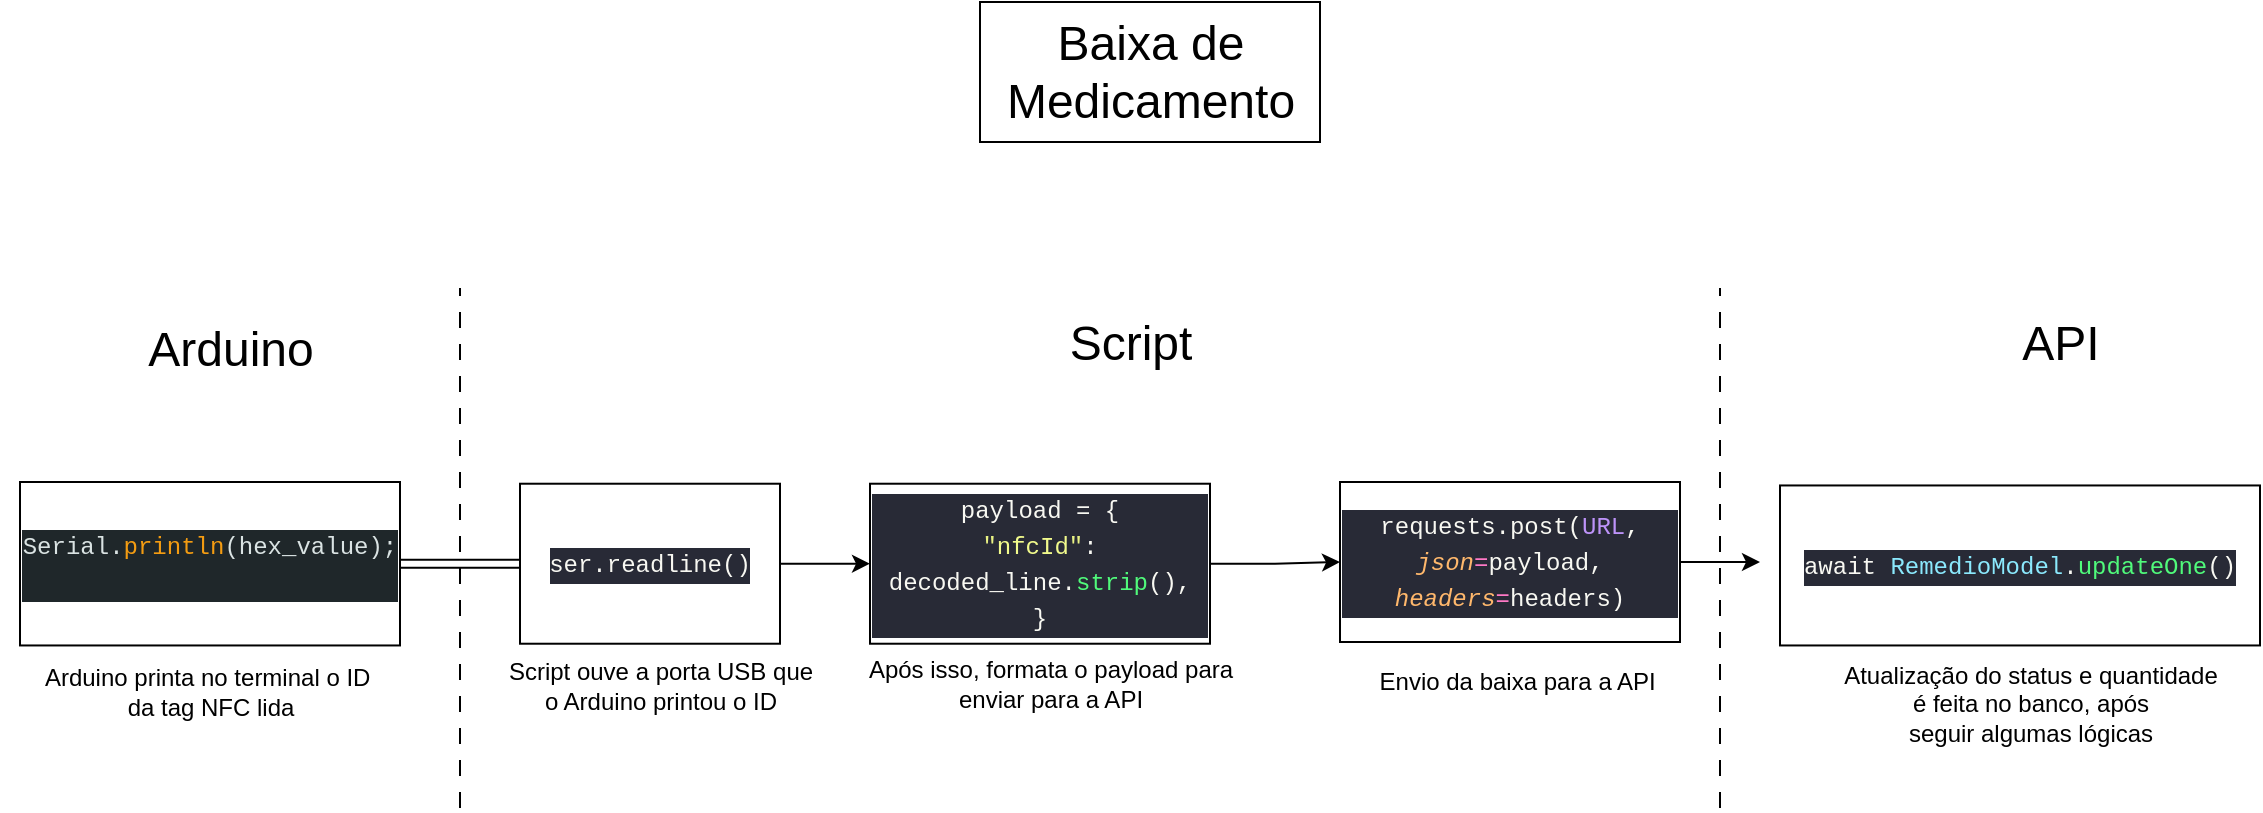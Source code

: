 <mxfile version="22.0.2" type="device">
  <diagram name="Page-1" id="Uutv_e023GWJRvH_tVWF">
    <mxGraphModel dx="1495" dy="1935" grid="1" gridSize="10" guides="1" tooltips="1" connect="1" arrows="1" fold="1" page="1" pageScale="1" pageWidth="850" pageHeight="1100" background="none" math="0" shadow="0">
      <root>
        <mxCell id="0" />
        <mxCell id="1" parent="0" />
        <mxCell id="SS3YMO9yG1wia0A45Ayx-47" style="rounded=0;orthogonalLoop=1;jettySize=auto;html=1;entryX=0;entryY=0.5;entryDx=0;entryDy=0;shape=link;" edge="1" parent="1" source="SS3YMO9yG1wia0A45Ayx-2" target="SS3YMO9yG1wia0A45Ayx-6">
          <mxGeometry relative="1" as="geometry">
            <mxPoint x="430" y="201" as="targetPoint" />
          </mxGeometry>
        </mxCell>
        <mxCell id="SS3YMO9yG1wia0A45Ayx-2" value="&lt;div style=&quot;color: rgb(218, 227, 227); background-color: rgb(31, 39, 42); font-family: Menlo, Monaco, &amp;quot;Courier New&amp;quot;, monospace; line-height: 18px;&quot;&gt;&lt;div&gt;    Serial.&lt;span style=&quot;color: #f39c12;&quot;&gt;println&lt;/span&gt;(hex_value);  &lt;/div&gt;&lt;br&gt;&lt;/div&gt;" style="rounded=0;whiteSpace=wrap;html=1;" vertex="1" parent="1">
          <mxGeometry x="190" y="160" width="190" height="81.73" as="geometry" />
        </mxCell>
        <mxCell id="SS3YMO9yG1wia0A45Ayx-3" value="&lt;font style=&quot;font-size: 24px;&quot;&gt;Baixa de &lt;br&gt;Medicamento&lt;/font&gt;" style="text;html=1;align=center;verticalAlign=middle;resizable=0;points=[];autosize=1;fillColor=none;strokeColor=default;" vertex="1" parent="1">
          <mxGeometry x="670" y="-80" width="170" height="70" as="geometry" />
        </mxCell>
        <mxCell id="SS3YMO9yG1wia0A45Ayx-50" style="edgeStyle=orthogonalEdgeStyle;rounded=0;orthogonalLoop=1;jettySize=auto;html=1;entryX=0;entryY=0.5;entryDx=0;entryDy=0;" edge="1" parent="1" source="SS3YMO9yG1wia0A45Ayx-6" target="SS3YMO9yG1wia0A45Ayx-48">
          <mxGeometry relative="1" as="geometry" />
        </mxCell>
        <mxCell id="SS3YMO9yG1wia0A45Ayx-6" value="&lt;div style=&quot;color: rgb(248, 248, 242); background-color: rgb(40, 42, 54); font-family: Menlo, Monaco, &amp;quot;Courier New&amp;quot;, monospace; line-height: 18px;&quot;&gt;&lt;div style=&quot;line-height: 18px;&quot;&gt;ser.readline()&lt;/div&gt;&lt;/div&gt;" style="rounded=0;whiteSpace=wrap;html=1;" vertex="1" parent="1">
          <mxGeometry x="440" y="160.86" width="130" height="80" as="geometry" />
        </mxCell>
        <mxCell id="SS3YMO9yG1wia0A45Ayx-7" value="" style="endArrow=none;html=1;rounded=0;dashed=1;dashPattern=8 8;" edge="1" parent="1">
          <mxGeometry width="50" height="50" relative="1" as="geometry">
            <mxPoint x="410" y="323" as="sourcePoint" />
            <mxPoint x="410" y="63" as="targetPoint" />
          </mxGeometry>
        </mxCell>
        <mxCell id="SS3YMO9yG1wia0A45Ayx-8" value="&lt;font style=&quot;font-size: 24px;&quot;&gt;Script&lt;/font&gt;" style="text;html=1;align=center;verticalAlign=middle;resizable=0;points=[];autosize=1;strokeColor=none;fillColor=none;" vertex="1" parent="1">
          <mxGeometry x="705" y="70.58" width="80" height="40" as="geometry" />
        </mxCell>
        <mxCell id="SS3YMO9yG1wia0A45Ayx-9" value="&lt;font style=&quot;font-size: 24px;&quot;&gt;Arduino&lt;br&gt;&lt;/font&gt;" style="text;html=1;align=center;verticalAlign=middle;resizable=0;points=[];autosize=1;strokeColor=none;fillColor=none;" vertex="1" parent="1">
          <mxGeometry x="240" y="73.98" width="110" height="40" as="geometry" />
        </mxCell>
        <mxCell id="SS3YMO9yG1wia0A45Ayx-12" value="Script ouve a porta USB que&lt;br&gt;o Arduino printou o ID" style="text;html=1;align=center;verticalAlign=middle;resizable=0;points=[];autosize=1;strokeColor=none;fillColor=none;" vertex="1" parent="1">
          <mxGeometry x="420" y="241.73" width="180" height="40" as="geometry" />
        </mxCell>
        <mxCell id="SS3YMO9yG1wia0A45Ayx-13" value="&lt;div style=&quot;color: rgb(248, 248, 242); background-color: rgb(40, 42, 54); font-family: Menlo, Monaco, &amp;quot;Courier New&amp;quot;, monospace; line-height: 18px;&quot;&gt;&lt;div style=&quot;line-height: 18px;&quot;&gt;&lt;div style=&quot;line-height: 18px;&quot;&gt;await &lt;span style=&quot;color: #8be9fd;&quot;&gt;RemedioModel&lt;/span&gt;.&lt;span style=&quot;color: #50fa7b;&quot;&gt;updateOne&lt;/span&gt;()&lt;/div&gt;&lt;/div&gt;&lt;/div&gt;" style="rounded=0;whiteSpace=wrap;html=1;" vertex="1" parent="1">
          <mxGeometry x="1070" y="161.73" width="240" height="80" as="geometry" />
        </mxCell>
        <mxCell id="SS3YMO9yG1wia0A45Ayx-15" value="Atualização do status e quantidade&lt;br&gt;é feita no banco, após&lt;br&gt;seguir algumas lógicas" style="text;html=1;align=center;verticalAlign=middle;resizable=0;points=[];autosize=1;strokeColor=none;fillColor=none;" vertex="1" parent="1">
          <mxGeometry x="1090" y="240.86" width="210" height="60" as="geometry" />
        </mxCell>
        <mxCell id="SS3YMO9yG1wia0A45Ayx-43" value="" style="shape=image;verticalLabelPosition=bottom;labelBackgroundColor=default;verticalAlign=top;aspect=fixed;imageAspect=0;image=https://brandslogos.com/wp-content/uploads/images/large/arduino-logo-1.png;" vertex="1" parent="1">
          <mxGeometry x="180" y="60.29" width="64.75" height="64.8" as="geometry" />
        </mxCell>
        <mxCell id="SS3YMO9yG1wia0A45Ayx-44" value="" style="shape=image;verticalLabelPosition=bottom;labelBackgroundColor=default;verticalAlign=top;aspect=fixed;imageAspect=0;image=https://s3.dualstack.us-east-2.amazonaws.com/pythondotorg-assets/media/community/logos/python-logo-only.png;" vertex="1" parent="1">
          <mxGeometry x="655" y="60.29" width="50" height="60.59" as="geometry" />
        </mxCell>
        <mxCell id="SS3YMO9yG1wia0A45Ayx-45" value="" style="endArrow=none;html=1;rounded=0;dashed=1;dashPattern=8 8;" edge="1" parent="1">
          <mxGeometry width="50" height="50" relative="1" as="geometry">
            <mxPoint x="1040" y="323" as="sourcePoint" />
            <mxPoint x="1040" y="63" as="targetPoint" />
          </mxGeometry>
        </mxCell>
        <mxCell id="SS3YMO9yG1wia0A45Ayx-54" style="edgeStyle=orthogonalEdgeStyle;rounded=0;orthogonalLoop=1;jettySize=auto;html=1;entryX=0;entryY=0.5;entryDx=0;entryDy=0;" edge="1" parent="1" source="SS3YMO9yG1wia0A45Ayx-48" target="SS3YMO9yG1wia0A45Ayx-52">
          <mxGeometry relative="1" as="geometry" />
        </mxCell>
        <mxCell id="SS3YMO9yG1wia0A45Ayx-48" value="&lt;div style=&quot;color: rgb(248, 248, 242); background-color: rgb(40, 42, 54); font-family: Menlo, Monaco, &amp;quot;Courier New&amp;quot;, monospace; line-height: 18px;&quot;&gt;&lt;div style=&quot;line-height: 18px;&quot;&gt;&lt;div style=&quot;line-height: 18px;&quot;&gt;&lt;div&gt;payload = {&lt;/div&gt;&lt;div&gt;                &lt;span style=&quot;color: #e9f284;&quot;&gt;&quot;&lt;/span&gt;&lt;span style=&quot;color: #f1fa8c;&quot;&gt;nfcId&lt;/span&gt;&lt;span style=&quot;color: #e9f284;&quot;&gt;&quot;&lt;/span&gt;: decoded_line.&lt;span style=&quot;color: #50fa7b;&quot;&gt;strip&lt;/span&gt;(),&lt;/div&gt;&lt;div&gt;              }&lt;/div&gt;&lt;/div&gt;&lt;/div&gt;&lt;/div&gt;" style="rounded=0;whiteSpace=wrap;html=1;" vertex="1" parent="1">
          <mxGeometry x="615" y="160.86" width="170" height="80" as="geometry" />
        </mxCell>
        <mxCell id="SS3YMO9yG1wia0A45Ayx-51" value="Após isso, formata o payload para&lt;br&gt;enviar para a API" style="text;html=1;align=center;verticalAlign=middle;resizable=0;points=[];autosize=1;strokeColor=none;fillColor=none;" vertex="1" parent="1">
          <mxGeometry x="600" y="240.86" width="210" height="40" as="geometry" />
        </mxCell>
        <mxCell id="SS3YMO9yG1wia0A45Ayx-58" style="edgeStyle=orthogonalEdgeStyle;rounded=0;orthogonalLoop=1;jettySize=auto;html=1;" edge="1" parent="1" source="SS3YMO9yG1wia0A45Ayx-52">
          <mxGeometry relative="1" as="geometry">
            <mxPoint x="1060" y="200" as="targetPoint" />
          </mxGeometry>
        </mxCell>
        <mxCell id="SS3YMO9yG1wia0A45Ayx-52" value="&lt;div style=&quot;color: rgb(248, 248, 242); background-color: rgb(40, 42, 54); font-family: Menlo, Monaco, &amp;quot;Courier New&amp;quot;, monospace; line-height: 18px;&quot;&gt;&lt;div style=&quot;line-height: 18px;&quot;&gt;&lt;div style=&quot;line-height: 18px;&quot;&gt;&lt;div style=&quot;line-height: 18px;&quot;&gt;              requests.post(&lt;span style=&quot;color: #bd93f9;&quot;&gt;URL&lt;/span&gt;, &lt;span style=&quot;color: #ffb86c;font-style: italic;&quot;&gt;json&lt;/span&gt;&lt;span style=&quot;color: #ff79c6;&quot;&gt;=&lt;/span&gt;payload, &lt;span style=&quot;color: #ffb86c;font-style: italic;&quot;&gt;headers&lt;/span&gt;&lt;span style=&quot;color: #ff79c6;&quot;&gt;=&lt;/span&gt;headers)&lt;/div&gt;&lt;/div&gt;&lt;/div&gt;&lt;/div&gt;" style="rounded=0;whiteSpace=wrap;html=1;" vertex="1" parent="1">
          <mxGeometry x="850" y="160" width="170" height="80" as="geometry" />
        </mxCell>
        <mxCell id="SS3YMO9yG1wia0A45Ayx-53" value="Envio da baixa para a API&amp;nbsp;" style="text;html=1;align=center;verticalAlign=middle;resizable=0;points=[];autosize=1;strokeColor=none;fillColor=none;" vertex="1" parent="1">
          <mxGeometry x="860" y="245" width="160" height="30" as="geometry" />
        </mxCell>
        <mxCell id="SS3YMO9yG1wia0A45Ayx-56" value="&lt;font style=&quot;font-size: 24px;&quot;&gt;API&lt;/font&gt;" style="text;html=1;align=center;verticalAlign=middle;resizable=0;points=[];autosize=1;strokeColor=none;fillColor=none;" vertex="1" parent="1">
          <mxGeometry x="1180" y="70.58" width="60" height="40" as="geometry" />
        </mxCell>
        <mxCell id="SS3YMO9yG1wia0A45Ayx-57" value="Arduino printa no terminal o ID&amp;nbsp;&lt;br&gt;da tag NFC lida" style="text;html=1;align=center;verticalAlign=middle;resizable=0;points=[];autosize=1;strokeColor=none;fillColor=none;" vertex="1" parent="1">
          <mxGeometry x="190" y="245" width="190" height="40" as="geometry" />
        </mxCell>
      </root>
    </mxGraphModel>
  </diagram>
</mxfile>
